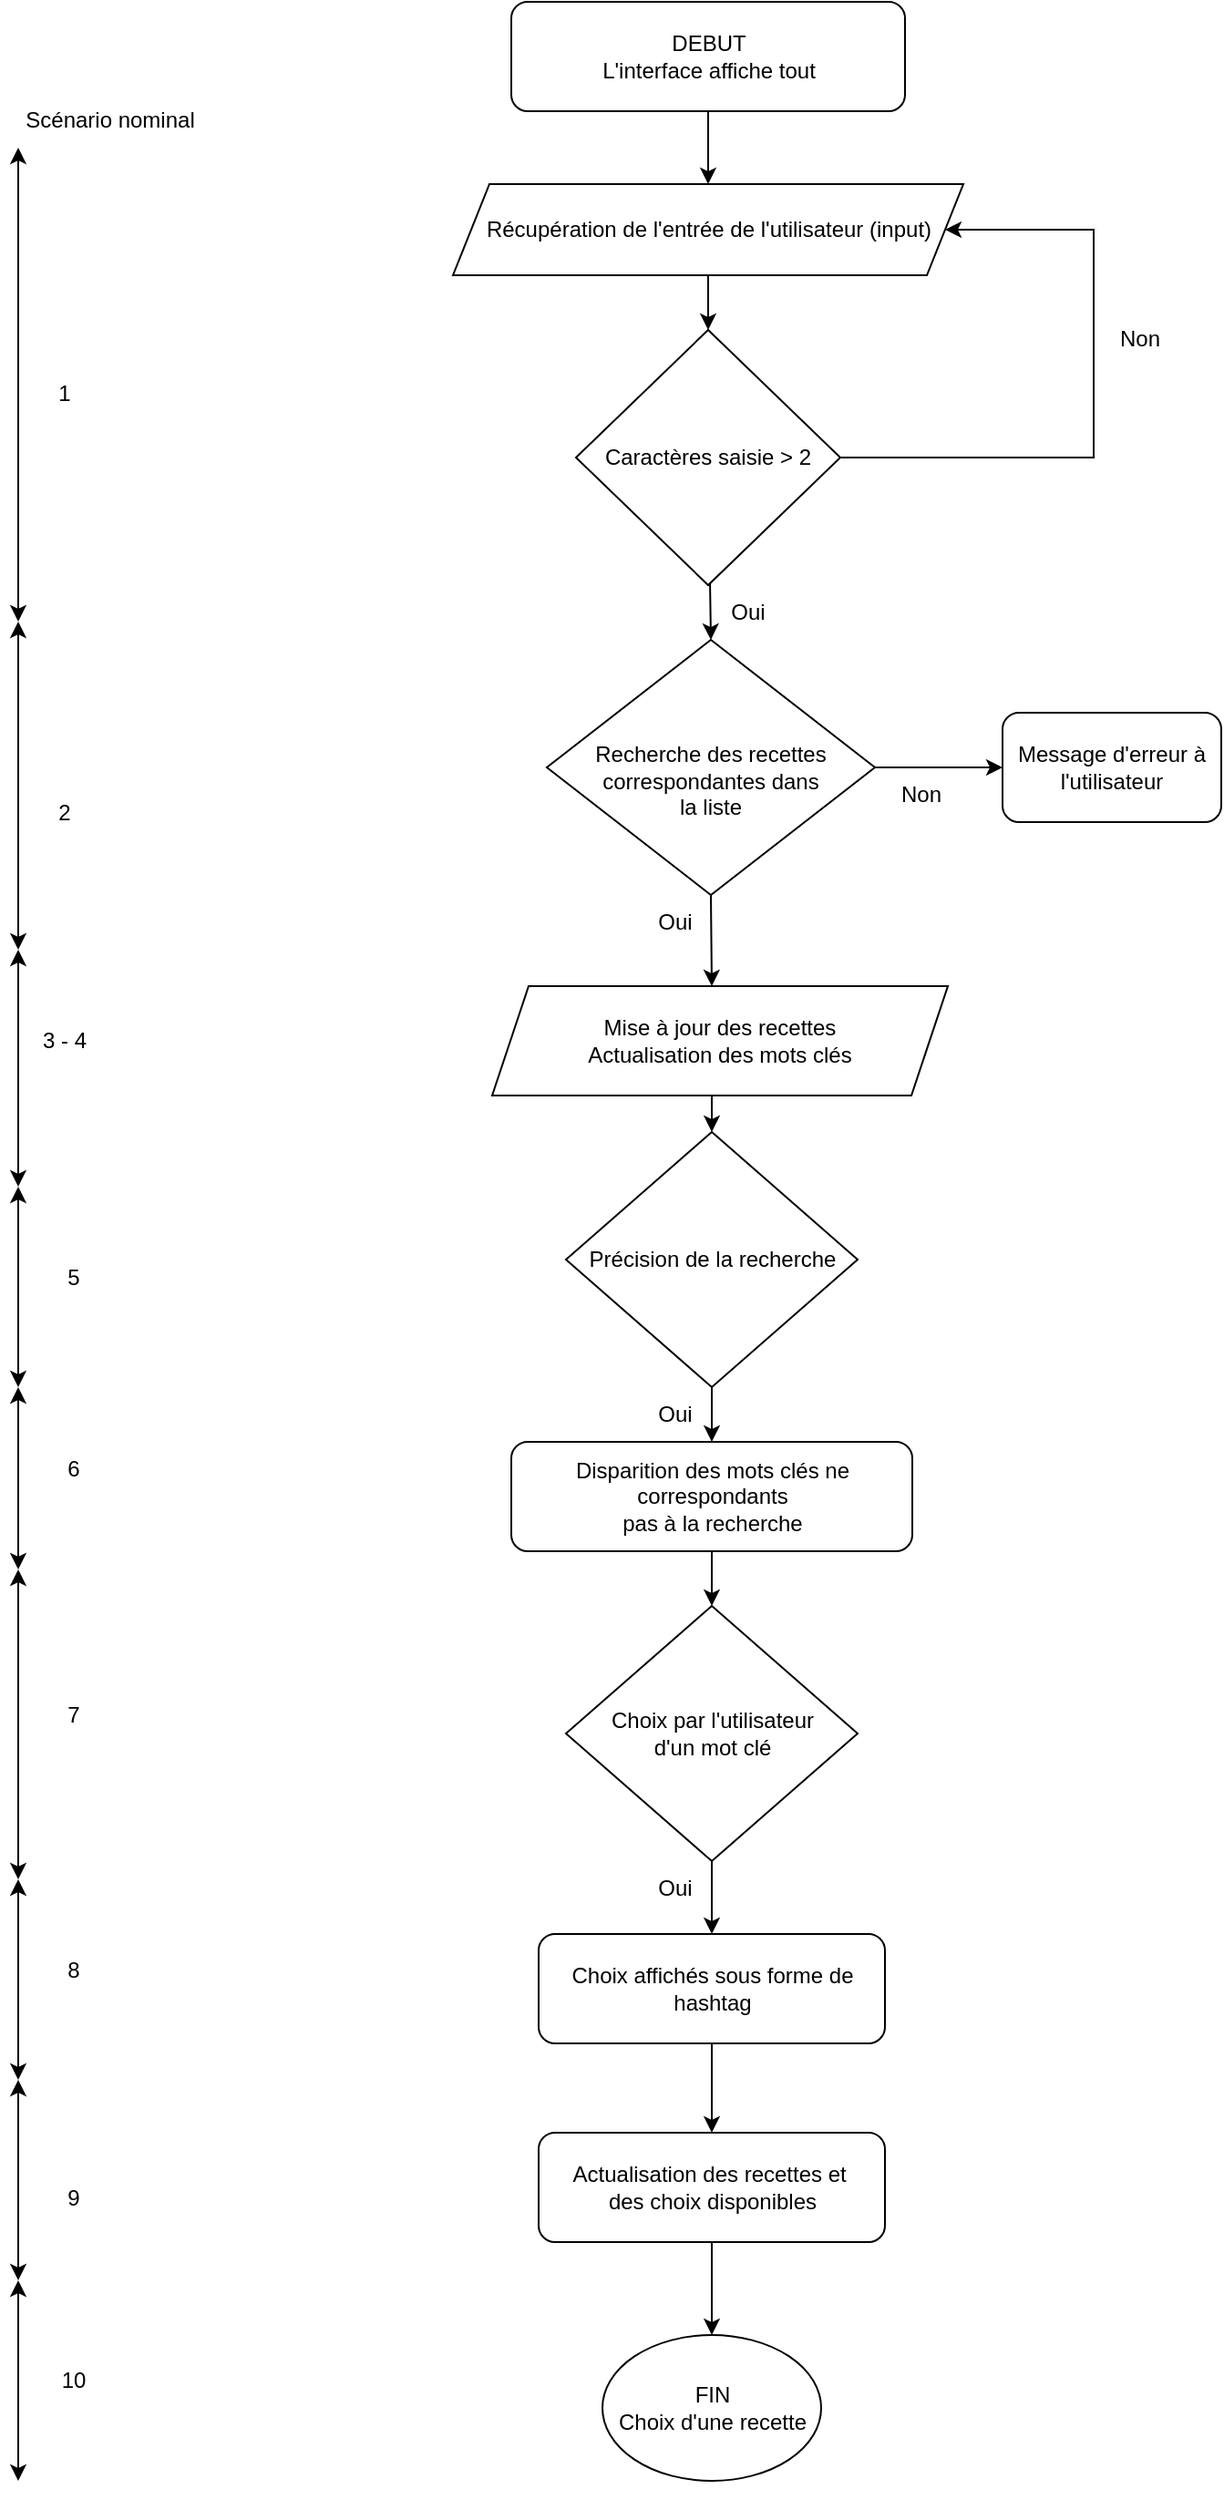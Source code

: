 <mxfile version="20.5.1" type="github">
  <diagram id="zSLrW9iclxR0P2SrXjDv" name="Page-1">
    <mxGraphModel dx="782" dy="432" grid="1" gridSize="10" guides="1" tooltips="1" connect="1" arrows="1" fold="1" page="1" pageScale="1" pageWidth="827" pageHeight="1169" background="none" math="0" shadow="0">
      <root>
        <mxCell id="0" />
        <mxCell id="1" parent="0" />
        <mxCell id="fAVFCxH8SQh7ahzYsibG-3" value="" style="endArrow=classic;html=1;rounded=0;exitX=0.5;exitY=1;exitDx=0;exitDy=0;entryX=0.5;entryY=0;entryDx=0;entryDy=0;" edge="1" parent="1" source="fAVFCxH8SQh7ahzYsibG-42" target="fAVFCxH8SQh7ahzYsibG-4">
          <mxGeometry width="50" height="50" relative="1" as="geometry">
            <mxPoint x="404.5" y="100" as="sourcePoint" />
            <mxPoint x="400" y="100" as="targetPoint" />
          </mxGeometry>
        </mxCell>
        <mxCell id="fAVFCxH8SQh7ahzYsibG-4" value="Récupération de l&#39;entrée de l&#39;utilisateur (input)" style="shape=parallelogram;perimeter=parallelogramPerimeter;whiteSpace=wrap;html=1;fixedSize=1;" vertex="1" parent="1">
          <mxGeometry x="258.5" y="100" width="280" height="50" as="geometry" />
        </mxCell>
        <mxCell id="fAVFCxH8SQh7ahzYsibG-5" value="" style="endArrow=classic;html=1;rounded=0;entryX=0.5;entryY=0;entryDx=0;entryDy=0;exitX=0.5;exitY=1;exitDx=0;exitDy=0;" edge="1" parent="1" source="fAVFCxH8SQh7ahzYsibG-4" target="fAVFCxH8SQh7ahzYsibG-6">
          <mxGeometry width="50" height="50" relative="1" as="geometry">
            <mxPoint x="404.5" y="200" as="sourcePoint" />
            <mxPoint x="398.5" y="270" as="targetPoint" />
          </mxGeometry>
        </mxCell>
        <mxCell id="fAVFCxH8SQh7ahzYsibG-8" value="Non" style="text;html=1;align=center;verticalAlign=middle;resizable=0;points=[];autosize=1;strokeColor=none;fillColor=none;rotation=0;" vertex="1" parent="1">
          <mxGeometry x="610" y="170" width="50" height="30" as="geometry" />
        </mxCell>
        <mxCell id="fAVFCxH8SQh7ahzYsibG-22" value="" style="endArrow=classic;html=1;rounded=0;entryX=0.5;entryY=0;entryDx=0;entryDy=0;startArrow=none;" edge="1" parent="1" source="fAVFCxH8SQh7ahzYsibG-6" target="fAVFCxH8SQh7ahzYsibG-23">
          <mxGeometry width="50" height="50" relative="1" as="geometry">
            <mxPoint x="404.5" y="400" as="sourcePoint" />
            <mxPoint x="404.5" y="450" as="targetPoint" />
          </mxGeometry>
        </mxCell>
        <mxCell id="fAVFCxH8SQh7ahzYsibG-23" value="&lt;br&gt;Recherche des recettes&lt;br&gt;correspondantes dans&lt;br&gt;la liste" style="rhombus;whiteSpace=wrap;html=1;" vertex="1" parent="1">
          <mxGeometry x="310" y="350" width="180" height="140" as="geometry" />
        </mxCell>
        <mxCell id="fAVFCxH8SQh7ahzYsibG-26" value="Non" style="text;html=1;align=center;verticalAlign=middle;resizable=0;points=[];autosize=1;strokeColor=none;fillColor=none;rotation=0;" vertex="1" parent="1">
          <mxGeometry x="490" y="420" width="50" height="30" as="geometry" />
        </mxCell>
        <mxCell id="fAVFCxH8SQh7ahzYsibG-29" value="" style="endArrow=classic;html=1;rounded=0;entryX=0.5;entryY=0;entryDx=0;entryDy=0;exitX=0.5;exitY=1;exitDx=0;exitDy=0;" edge="1" parent="1" source="fAVFCxH8SQh7ahzYsibG-23">
          <mxGeometry width="50" height="50" relative="1" as="geometry">
            <mxPoint x="400" y="650" as="sourcePoint" />
            <mxPoint x="400.5" y="540" as="targetPoint" />
          </mxGeometry>
        </mxCell>
        <mxCell id="fAVFCxH8SQh7ahzYsibG-30" value="Oui" style="text;html=1;align=center;verticalAlign=middle;resizable=0;points=[];autosize=1;strokeColor=none;fillColor=none;rotation=0;" vertex="1" parent="1">
          <mxGeometry x="360" y="490" width="40" height="30" as="geometry" />
        </mxCell>
        <mxCell id="fAVFCxH8SQh7ahzYsibG-42" value="DEBUT&lt;br&gt;L&#39;interface affiche tout" style="rounded=1;whiteSpace=wrap;html=1;" vertex="1" parent="1">
          <mxGeometry x="290.5" width="216" height="60" as="geometry" />
        </mxCell>
        <mxCell id="fAVFCxH8SQh7ahzYsibG-43" value="" style="endArrow=classic;html=1;rounded=0;exitX=1;exitY=0.5;exitDx=0;exitDy=0;entryX=0;entryY=0.5;entryDx=0;entryDy=0;" edge="1" parent="1" source="fAVFCxH8SQh7ahzYsibG-23" target="fAVFCxH8SQh7ahzYsibG-44">
          <mxGeometry width="50" height="50" relative="1" as="geometry">
            <mxPoint x="340" y="519.5" as="sourcePoint" />
            <mxPoint x="530" y="620" as="targetPoint" />
          </mxGeometry>
        </mxCell>
        <mxCell id="fAVFCxH8SQh7ahzYsibG-44" value="Message d&#39;erreur à l&#39;utilisateur" style="rounded=1;whiteSpace=wrap;html=1;" vertex="1" parent="1">
          <mxGeometry x="560" y="390" width="120" height="60" as="geometry" />
        </mxCell>
        <mxCell id="fAVFCxH8SQh7ahzYsibG-6" value="Caractères saisie &amp;gt; 2" style="rhombus;whiteSpace=wrap;html=1;" vertex="1" parent="1">
          <mxGeometry x="326" y="180" width="145" height="140" as="geometry" />
        </mxCell>
        <mxCell id="fAVFCxH8SQh7ahzYsibG-48" value="" style="endArrow=classic;html=1;rounded=0;exitX=1;exitY=0.5;exitDx=0;exitDy=0;entryX=1;entryY=0.5;entryDx=0;entryDy=0;" edge="1" parent="1" source="fAVFCxH8SQh7ahzYsibG-6" target="fAVFCxH8SQh7ahzYsibG-4">
          <mxGeometry width="50" height="50" relative="1" as="geometry">
            <mxPoint x="530" y="430" as="sourcePoint" />
            <mxPoint x="580" y="380" as="targetPoint" />
            <Array as="points">
              <mxPoint x="610" y="250" />
              <mxPoint x="610" y="125" />
            </Array>
          </mxGeometry>
        </mxCell>
        <mxCell id="fAVFCxH8SQh7ahzYsibG-49" value="Oui" style="text;html=1;align=center;verticalAlign=middle;resizable=0;points=[];autosize=1;strokeColor=none;fillColor=none;rotation=0;" vertex="1" parent="1">
          <mxGeometry x="400" y="320" width="40" height="30" as="geometry" />
        </mxCell>
        <mxCell id="fAVFCxH8SQh7ahzYsibG-52" value="Précision de la recherche" style="rhombus;whiteSpace=wrap;html=1;" vertex="1" parent="1">
          <mxGeometry x="320.5" y="620" width="160" height="140" as="geometry" />
        </mxCell>
        <mxCell id="fAVFCxH8SQh7ahzYsibG-53" value="" style="endArrow=classic;startArrow=classic;html=1;rounded=0;" edge="1" parent="1">
          <mxGeometry width="50" height="50" relative="1" as="geometry">
            <mxPoint x="20" y="340" as="sourcePoint" />
            <mxPoint x="20" y="80" as="targetPoint" />
          </mxGeometry>
        </mxCell>
        <mxCell id="fAVFCxH8SQh7ahzYsibG-54" value="Scénario nominal" style="text;html=1;align=center;verticalAlign=middle;resizable=0;points=[];autosize=1;strokeColor=none;fillColor=none;" vertex="1" parent="1">
          <mxGeometry x="10" y="50" width="120" height="30" as="geometry" />
        </mxCell>
        <mxCell id="fAVFCxH8SQh7ahzYsibG-55" value="1" style="text;html=1;align=center;verticalAlign=middle;resizable=0;points=[];autosize=1;strokeColor=none;fillColor=none;" vertex="1" parent="1">
          <mxGeometry x="30" y="200" width="30" height="30" as="geometry" />
        </mxCell>
        <mxCell id="fAVFCxH8SQh7ahzYsibG-56" value="" style="endArrow=classic;startArrow=classic;html=1;rounded=0;" edge="1" parent="1">
          <mxGeometry width="50" height="50" relative="1" as="geometry">
            <mxPoint x="20" y="520" as="sourcePoint" />
            <mxPoint x="20" y="340" as="targetPoint" />
          </mxGeometry>
        </mxCell>
        <mxCell id="fAVFCxH8SQh7ahzYsibG-57" value="2" style="text;html=1;align=center;verticalAlign=middle;resizable=0;points=[];autosize=1;strokeColor=none;fillColor=none;" vertex="1" parent="1">
          <mxGeometry x="30" y="430" width="30" height="30" as="geometry" />
        </mxCell>
        <mxCell id="fAVFCxH8SQh7ahzYsibG-58" value="" style="endArrow=classic;startArrow=classic;html=1;rounded=0;" edge="1" parent="1">
          <mxGeometry width="50" height="50" relative="1" as="geometry">
            <mxPoint x="20" y="650" as="sourcePoint" />
            <mxPoint x="20" y="520" as="targetPoint" />
          </mxGeometry>
        </mxCell>
        <mxCell id="fAVFCxH8SQh7ahzYsibG-59" value="3 - 4" style="text;html=1;align=center;verticalAlign=middle;resizable=0;points=[];autosize=1;strokeColor=none;fillColor=none;" vertex="1" parent="1">
          <mxGeometry x="20" y="555" width="50" height="30" as="geometry" />
        </mxCell>
        <mxCell id="fAVFCxH8SQh7ahzYsibG-60" value="" style="endArrow=classic;html=1;rounded=0;exitX=0.5;exitY=1;exitDx=0;exitDy=0;entryX=0.5;entryY=0;entryDx=0;entryDy=0;" edge="1" parent="1" target="fAVFCxH8SQh7ahzYsibG-52">
          <mxGeometry width="50" height="50" relative="1" as="geometry">
            <mxPoint x="400.5" y="600" as="sourcePoint" />
            <mxPoint x="340" y="630" as="targetPoint" />
          </mxGeometry>
        </mxCell>
        <mxCell id="fAVFCxH8SQh7ahzYsibG-61" value="" style="endArrow=classic;startArrow=classic;html=1;rounded=0;" edge="1" parent="1">
          <mxGeometry width="50" height="50" relative="1" as="geometry">
            <mxPoint x="20" y="760" as="sourcePoint" />
            <mxPoint x="20" y="650" as="targetPoint" />
          </mxGeometry>
        </mxCell>
        <mxCell id="fAVFCxH8SQh7ahzYsibG-62" value="5" style="text;html=1;align=center;verticalAlign=middle;resizable=0;points=[];autosize=1;strokeColor=none;fillColor=none;" vertex="1" parent="1">
          <mxGeometry x="35" y="685" width="30" height="30" as="geometry" />
        </mxCell>
        <mxCell id="fAVFCxH8SQh7ahzYsibG-64" value="" style="endArrow=classic;html=1;rounded=0;entryX=0.5;entryY=0;entryDx=0;entryDy=0;exitX=0.5;exitY=1;exitDx=0;exitDy=0;" edge="1" parent="1" source="fAVFCxH8SQh7ahzYsibG-52" target="fAVFCxH8SQh7ahzYsibG-69">
          <mxGeometry width="50" height="50" relative="1" as="geometry">
            <mxPoint x="552.5" y="800" as="sourcePoint" />
            <mxPoint x="398.5" y="790" as="targetPoint" />
          </mxGeometry>
        </mxCell>
        <mxCell id="fAVFCxH8SQh7ahzYsibG-69" value="Disparition des mots clés ne correspondants&lt;br&gt;pas à la recherche" style="rounded=1;whiteSpace=wrap;html=1;" vertex="1" parent="1">
          <mxGeometry x="290.5" y="790" width="220" height="60" as="geometry" />
        </mxCell>
        <mxCell id="fAVFCxH8SQh7ahzYsibG-70" value="Oui" style="text;html=1;align=center;verticalAlign=middle;resizable=0;points=[];autosize=1;strokeColor=none;fillColor=none;rotation=0;" vertex="1" parent="1">
          <mxGeometry x="360" y="760" width="40" height="30" as="geometry" />
        </mxCell>
        <mxCell id="fAVFCxH8SQh7ahzYsibG-71" value="" style="endArrow=classic;startArrow=classic;html=1;rounded=0;" edge="1" parent="1">
          <mxGeometry width="50" height="50" relative="1" as="geometry">
            <mxPoint x="20" y="860" as="sourcePoint" />
            <mxPoint x="20" y="760" as="targetPoint" />
          </mxGeometry>
        </mxCell>
        <mxCell id="fAVFCxH8SQh7ahzYsibG-72" value="6" style="text;html=1;align=center;verticalAlign=middle;resizable=0;points=[];autosize=1;strokeColor=none;fillColor=none;" vertex="1" parent="1">
          <mxGeometry x="35" y="790" width="30" height="30" as="geometry" />
        </mxCell>
        <mxCell id="fAVFCxH8SQh7ahzYsibG-73" value="Choix par l&#39;utilisateur&lt;br&gt;d&#39;un mot clé" style="rhombus;whiteSpace=wrap;html=1;" vertex="1" parent="1">
          <mxGeometry x="320.5" y="880" width="160" height="140" as="geometry" />
        </mxCell>
        <mxCell id="fAVFCxH8SQh7ahzYsibG-74" value="" style="endArrow=classic;html=1;rounded=0;entryX=0.5;entryY=0;entryDx=0;entryDy=0;exitX=0.5;exitY=1;exitDx=0;exitDy=0;" edge="1" parent="1" source="fAVFCxH8SQh7ahzYsibG-69" target="fAVFCxH8SQh7ahzYsibG-73">
          <mxGeometry width="50" height="50" relative="1" as="geometry">
            <mxPoint x="408.5" y="770" as="sourcePoint" />
            <mxPoint x="408.5" y="800" as="targetPoint" />
          </mxGeometry>
        </mxCell>
        <mxCell id="fAVFCxH8SQh7ahzYsibG-76" value="" style="endArrow=classic;startArrow=classic;html=1;rounded=0;" edge="1" parent="1">
          <mxGeometry width="50" height="50" relative="1" as="geometry">
            <mxPoint x="20" y="1030" as="sourcePoint" />
            <mxPoint x="20" y="860" as="targetPoint" />
          </mxGeometry>
        </mxCell>
        <mxCell id="fAVFCxH8SQh7ahzYsibG-77" value="7" style="text;html=1;align=center;verticalAlign=middle;resizable=0;points=[];autosize=1;strokeColor=none;fillColor=none;" vertex="1" parent="1">
          <mxGeometry x="35" y="925" width="30" height="30" as="geometry" />
        </mxCell>
        <mxCell id="fAVFCxH8SQh7ahzYsibG-78" value="Choix affichés sous forme de hashtag" style="rounded=1;whiteSpace=wrap;html=1;" vertex="1" parent="1">
          <mxGeometry x="305.5" y="1060" width="190" height="60" as="geometry" />
        </mxCell>
        <mxCell id="fAVFCxH8SQh7ahzYsibG-79" value="" style="endArrow=classic;html=1;rounded=0;entryX=0.5;entryY=0;entryDx=0;entryDy=0;exitX=0.5;exitY=1;exitDx=0;exitDy=0;" edge="1" parent="1" source="fAVFCxH8SQh7ahzYsibG-73" target="fAVFCxH8SQh7ahzYsibG-78">
          <mxGeometry width="50" height="50" relative="1" as="geometry">
            <mxPoint x="406.5" y="860" as="sourcePoint" />
            <mxPoint x="406.5" y="900" as="targetPoint" />
          </mxGeometry>
        </mxCell>
        <mxCell id="fAVFCxH8SQh7ahzYsibG-80" value="" style="endArrow=classic;startArrow=classic;html=1;rounded=0;" edge="1" parent="1">
          <mxGeometry width="50" height="50" relative="1" as="geometry">
            <mxPoint x="20" y="1140" as="sourcePoint" />
            <mxPoint x="20" y="1030" as="targetPoint" />
          </mxGeometry>
        </mxCell>
        <mxCell id="fAVFCxH8SQh7ahzYsibG-81" value="8" style="text;html=1;align=center;verticalAlign=middle;resizable=0;points=[];autosize=1;strokeColor=none;fillColor=none;" vertex="1" parent="1">
          <mxGeometry x="35" y="1065" width="30" height="30" as="geometry" />
        </mxCell>
        <mxCell id="fAVFCxH8SQh7ahzYsibG-82" value="Oui" style="text;html=1;align=center;verticalAlign=middle;resizable=0;points=[];autosize=1;strokeColor=none;fillColor=none;rotation=0;" vertex="1" parent="1">
          <mxGeometry x="360" y="1020" width="40" height="30" as="geometry" />
        </mxCell>
        <mxCell id="fAVFCxH8SQh7ahzYsibG-83" value="" style="endArrow=classic;startArrow=classic;html=1;rounded=0;" edge="1" parent="1">
          <mxGeometry width="50" height="50" relative="1" as="geometry">
            <mxPoint x="20" y="1250" as="sourcePoint" />
            <mxPoint x="20" y="1140" as="targetPoint" />
          </mxGeometry>
        </mxCell>
        <mxCell id="fAVFCxH8SQh7ahzYsibG-84" value="9" style="text;html=1;align=center;verticalAlign=middle;resizable=0;points=[];autosize=1;strokeColor=none;fillColor=none;" vertex="1" parent="1">
          <mxGeometry x="35" y="1190" width="30" height="30" as="geometry" />
        </mxCell>
        <mxCell id="fAVFCxH8SQh7ahzYsibG-85" value="Actualisation des recettes et&amp;nbsp;&lt;br&gt;des choix disponibles" style="rounded=1;whiteSpace=wrap;html=1;" vertex="1" parent="1">
          <mxGeometry x="305.5" y="1169" width="190" height="60" as="geometry" />
        </mxCell>
        <mxCell id="fAVFCxH8SQh7ahzYsibG-86" value="" style="endArrow=classic;html=1;rounded=0;entryX=0.5;entryY=0;entryDx=0;entryDy=0;exitX=0.5;exitY=1;exitDx=0;exitDy=0;" edge="1" parent="1" source="fAVFCxH8SQh7ahzYsibG-78" target="fAVFCxH8SQh7ahzYsibG-85">
          <mxGeometry width="50" height="50" relative="1" as="geometry">
            <mxPoint x="406.5" y="1040" as="sourcePoint" />
            <mxPoint x="406.5" y="1070" as="targetPoint" />
          </mxGeometry>
        </mxCell>
        <mxCell id="fAVFCxH8SQh7ahzYsibG-87" value="" style="endArrow=classic;startArrow=classic;html=1;rounded=0;" edge="1" parent="1">
          <mxGeometry width="50" height="50" relative="1" as="geometry">
            <mxPoint x="20" y="1360" as="sourcePoint" />
            <mxPoint x="20" y="1250" as="targetPoint" />
          </mxGeometry>
        </mxCell>
        <mxCell id="fAVFCxH8SQh7ahzYsibG-88" value="10" style="text;html=1;align=center;verticalAlign=middle;resizable=0;points=[];autosize=1;strokeColor=none;fillColor=none;" vertex="1" parent="1">
          <mxGeometry x="30" y="1290" width="40" height="30" as="geometry" />
        </mxCell>
        <mxCell id="fAVFCxH8SQh7ahzYsibG-89" value="FIN&lt;br&gt;Choix d&#39;une recette" style="ellipse;whiteSpace=wrap;html=1;" vertex="1" parent="1">
          <mxGeometry x="340.5" y="1280" width="120" height="80" as="geometry" />
        </mxCell>
        <mxCell id="fAVFCxH8SQh7ahzYsibG-90" value="" style="endArrow=classic;html=1;rounded=0;entryX=0.5;entryY=0;entryDx=0;entryDy=0;exitX=0.5;exitY=1;exitDx=0;exitDy=0;" edge="1" parent="1" source="fAVFCxH8SQh7ahzYsibG-85" target="fAVFCxH8SQh7ahzYsibG-89">
          <mxGeometry width="50" height="50" relative="1" as="geometry">
            <mxPoint x="406.5" y="1130" as="sourcePoint" />
            <mxPoint x="406.5" y="1179" as="targetPoint" />
          </mxGeometry>
        </mxCell>
        <mxCell id="fAVFCxH8SQh7ahzYsibG-93" value="Mise à jour des recettes&lt;br&gt;Actualisation des mots clés" style="shape=parallelogram;perimeter=parallelogramPerimeter;whiteSpace=wrap;html=1;fixedSize=1;" vertex="1" parent="1">
          <mxGeometry x="280" y="540" width="250" height="60" as="geometry" />
        </mxCell>
      </root>
    </mxGraphModel>
  </diagram>
</mxfile>
